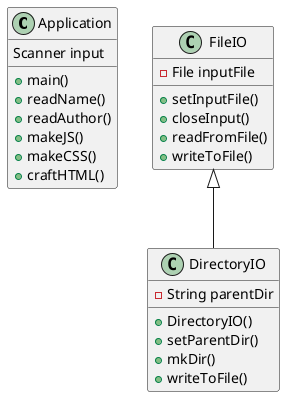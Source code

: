 @startuml
'https://plantuml.com/class-diagram

class Application {
    Scanner input
    +main()
    +readName()
    +readAuthor()
    +makeJS()
    +makeCSS()
    +craftHTML()
}

class FileIO {
    -File inputFile
    +setInputFile()
    +closeInput()
    +readFromFile()
    +writeToFile()
}

class DirectoryIO {
    -String parentDir
    +DirectoryIO()
    +setParentDir()
    +mkDir()
    +writeToFile()
}

FileIO <|-- DirectoryIO

@enduml